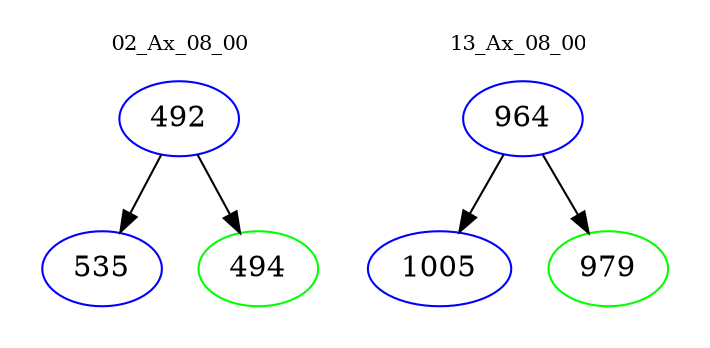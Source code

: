 digraph{
subgraph cluster_0 {
color = white
label = "02_Ax_08_00";
fontsize=10;
T0_492 [label="492", color="blue"]
T0_492 -> T0_535 [color="black"]
T0_535 [label="535", color="blue"]
T0_492 -> T0_494 [color="black"]
T0_494 [label="494", color="green"]
}
subgraph cluster_1 {
color = white
label = "13_Ax_08_00";
fontsize=10;
T1_964 [label="964", color="blue"]
T1_964 -> T1_1005 [color="black"]
T1_1005 [label="1005", color="blue"]
T1_964 -> T1_979 [color="black"]
T1_979 [label="979", color="green"]
}
}
